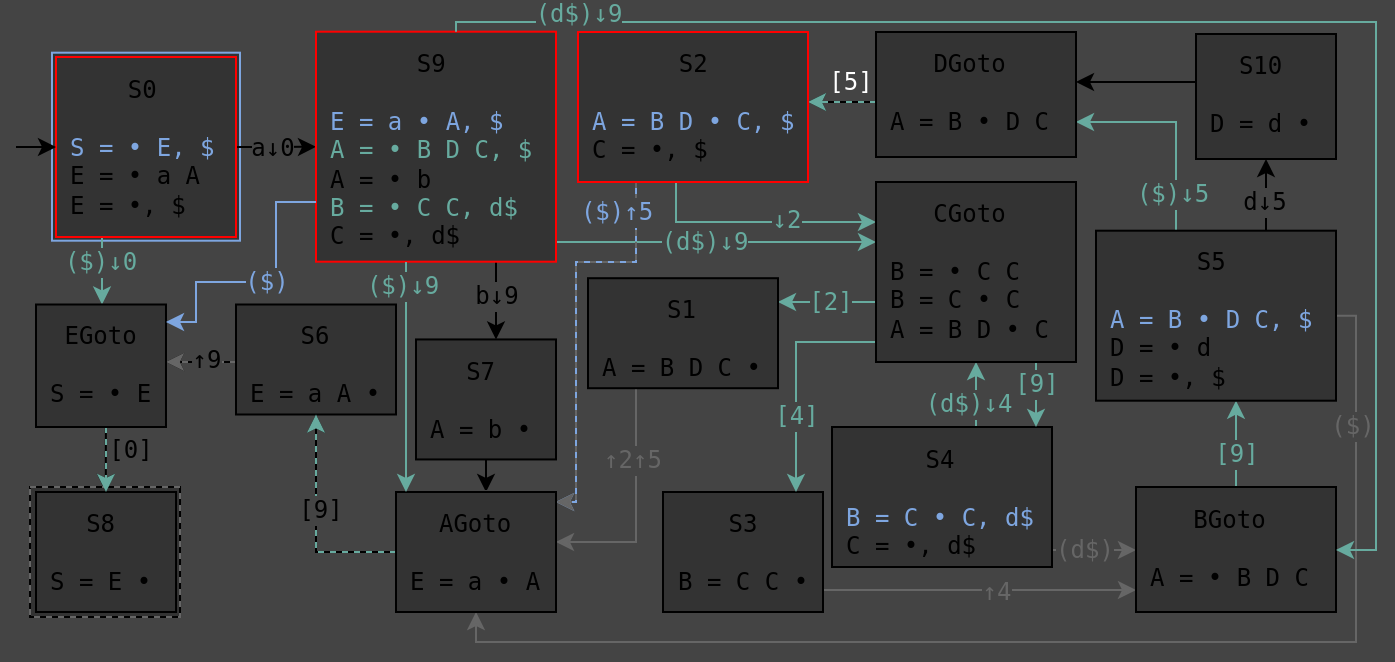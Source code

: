 <mxfile version="25.0.2">
  <diagram name="Page-1" id="PYJ2EbEZMSt3SerLNBYG">
    <mxGraphModel dx="739" dy="750" grid="1" gridSize="10" guides="1" tooltips="1" connect="1" arrows="1" fold="1" page="1" pageScale="1" pageWidth="827" pageHeight="1169" background="#444444" math="0" shadow="0">
      <root>
        <mxCell id="0" />
        <mxCell id="1" parent="0" />
        <mxCell id="XzgXNZ-NgtKDfiyKn-1E-6" style="edgeStyle=orthogonalEdgeStyle;rounded=0;orthogonalLoop=1;jettySize=auto;html=1;fontFamily=monospace;fontSize=12;fontColor=default;labelBackgroundColor=#444444;resizable=0;strokeColor=#666666;" edge="1" parent="1" source="rSdr6fm6Imb2P2yYMMA1-10" target="rSdr6fm6Imb2P2yYMMA1-31">
          <mxGeometry relative="1" as="geometry">
            <Array as="points">
              <mxPoint x="680" y="157" />
              <mxPoint x="680" y="320" />
              <mxPoint x="240" y="320" />
            </Array>
          </mxGeometry>
        </mxCell>
        <mxCell id="XzgXNZ-NgtKDfiyKn-1E-7" value="&lt;span style=&quot;&quot;&gt;($)&lt;/span&gt;" style="edgeLabel;html=1;align=center;verticalAlign=middle;resizable=0;points=[];rounded=0;strokeColor=default;spacing=10;fontFamily=monospace;fontSize=12;fontColor=#666666;labelBackgroundColor=#444444;fillColor=default;gradientColor=none;" vertex="1" connectable="0" parent="XzgXNZ-NgtKDfiyKn-1E-6">
          <mxGeometry x="-0.791" relative="1" as="geometry">
            <mxPoint x="-2" y="-1" as="offset" />
          </mxGeometry>
        </mxCell>
        <mxCell id="rSdr6fm6Imb2P2yYMMA1-11" style="edgeStyle=orthogonalEdgeStyle;rounded=0;orthogonalLoop=1;jettySize=auto;html=1;fontFamily=monospace;fontSize=12;fontColor=default;labelBackgroundColor=#444444;resizable=0;strokeColor=#67AB9F;" parent="1" source="rSdr6fm6Imb2P2yYMMA1-37" target="rSdr6fm6Imb2P2yYMMA1-10" edge="1">
          <mxGeometry relative="1" as="geometry">
            <Array as="points">
              <mxPoint x="620" y="210" />
              <mxPoint x="620" y="210" />
            </Array>
          </mxGeometry>
        </mxCell>
        <mxCell id="rSdr6fm6Imb2P2yYMMA1-61" value="[9]" style="edgeLabel;html=1;align=center;verticalAlign=middle;resizable=0;points=[];rounded=0;strokeColor=default;spacing=10;fontFamily=monospace;fontSize=12;fontColor=#67AB9F;labelBackgroundColor=#444444;fillColor=default;gradientColor=none;" parent="rSdr6fm6Imb2P2yYMMA1-11" vertex="1" connectable="0">
          <mxGeometry x="-0.08" y="-2" relative="1" as="geometry">
            <mxPoint x="-2" y="3" as="offset" />
          </mxGeometry>
        </mxCell>
        <mxCell id="XzgXNZ-NgtKDfiyKn-1E-8" style="edgeStyle=orthogonalEdgeStyle;shape=connector;rounded=0;orthogonalLoop=1;jettySize=auto;html=1;strokeColor=#666666;align=center;verticalAlign=middle;fontFamily=monospace;fontSize=12;fontColor=default;labelBackgroundColor=#444444;resizable=0;endArrow=classic;" edge="1" parent="1" source="rSdr6fm6Imb2P2yYMMA1-7" target="rSdr6fm6Imb2P2yYMMA1-37">
          <mxGeometry relative="1" as="geometry">
            <Array as="points">
              <mxPoint x="540" y="274" />
              <mxPoint x="540" y="274" />
            </Array>
            <mxPoint x="528" y="273.68" as="sourcePoint" />
            <mxPoint x="570" y="273.68" as="targetPoint" />
          </mxGeometry>
        </mxCell>
        <mxCell id="XzgXNZ-NgtKDfiyKn-1E-11" value="(d$)" style="edgeLabel;html=1;align=center;verticalAlign=middle;resizable=0;points=[];rounded=0;strokeColor=default;spacing=10;fontFamily=monospace;fontSize=12;fontColor=#666666;labelBackgroundColor=#444444;fillColor=default;gradientColor=none;" vertex="1" connectable="0" parent="XzgXNZ-NgtKDfiyKn-1E-8">
          <mxGeometry x="-0.155" relative="1" as="geometry">
            <mxPoint x="-2" as="offset" />
          </mxGeometry>
        </mxCell>
        <mxCell id="jXyeNXwZxJG82gdGPfos-1" style="edgeStyle=orthogonalEdgeStyle;shape=connector;rounded=0;orthogonalLoop=1;jettySize=auto;html=1;strokeColor=#7EA6E0;align=center;verticalAlign=middle;fontFamily=monospace;fontSize=12;fontColor=default;labelBackgroundColor=#444444;resizable=0;endArrow=classic;" parent="1" source="rSdr6fm6Imb2P2yYMMA1-22" target="rSdr6fm6Imb2P2yYMMA1-31" edge="1">
          <mxGeometry relative="1" as="geometry">
            <Array as="points">
              <mxPoint x="320" y="130" />
              <mxPoint x="290" y="130" />
              <mxPoint x="290" y="250" />
            </Array>
          </mxGeometry>
        </mxCell>
        <mxCell id="jXyeNXwZxJG82gdGPfos-6" value="" style="edgeLabel;html=1;align=center;verticalAlign=middle;resizable=0;points=[];rounded=0;strokeColor=default;spacing=10;fontFamily=monospace;fontSize=12;fontColor=#7EA6E0;labelBackgroundColor=#444444;fillColor=default;gradientColor=none;" parent="jXyeNXwZxJG82gdGPfos-1" vertex="1" connectable="0">
          <mxGeometry x="-0.823" y="1" relative="1" as="geometry">
            <mxPoint x="-11" y="-6" as="offset" />
          </mxGeometry>
        </mxCell>
        <mxCell id="XzgXNZ-NgtKDfiyKn-1E-3" style="edgeStyle=orthogonalEdgeStyle;rounded=0;orthogonalLoop=1;jettySize=auto;html=1;fontFamily=monospace;fontSize=12;fontColor=default;labelBackgroundColor=#444444;resizable=0;" edge="1" parent="1" source="rSdr6fm6Imb2P2yYMMA1-4" target="rSdr6fm6Imb2P2yYMMA1-28">
          <mxGeometry relative="1" as="geometry">
            <Array as="points">
              <mxPoint x="100" y="180" />
              <mxPoint x="100" y="180" />
            </Array>
            <mxPoint x="130" y="189" as="sourcePoint" />
            <mxPoint x="95" y="189" as="targetPoint" />
          </mxGeometry>
        </mxCell>
        <mxCell id="XzgXNZ-NgtKDfiyKn-1E-1" style="edgeStyle=orthogonalEdgeStyle;rounded=0;orthogonalLoop=1;jettySize=auto;html=1;fontFamily=monospace;fontSize=12;fontColor=default;labelBackgroundColor=#444444;resizable=0;" edge="1" parent="1" source="rSdr6fm6Imb2P2yYMMA1-31" target="rSdr6fm6Imb2P2yYMMA1-4">
          <mxGeometry relative="1" as="geometry">
            <Array as="points">
              <mxPoint x="160" y="275" />
            </Array>
            <mxPoint x="200" y="275.25" as="sourcePoint" />
            <mxPoint x="160" y="206.25" as="targetPoint" />
          </mxGeometry>
        </mxCell>
        <mxCell id="aS39B1eiXfnhEYALUKr1-6" value="&lt;div style=&quot;text-align: center;&quot;&gt;S0&lt;/div&gt;&lt;div&gt;&lt;br&gt;&lt;/div&gt;&lt;font&gt;S = •&amp;nbsp;E&lt;/font&gt;&lt;div&gt;E = • a A&lt;br&gt;&lt;div&gt;E =&amp;nbsp;&lt;span style=&quot;background-color: initial;&quot;&gt;•, $&lt;/span&gt;&lt;/div&gt;&lt;/div&gt;" style="rounded=0;whiteSpace=wrap;html=1;fontFamily=monospace;align=left;spacing=7;verticalAlign=top;spacingTop=-3;fillColor=#333333;fontColor=none;noLabel=1;" parent="1" vertex="1">
          <mxGeometry x="17.01" y="242.5" width="75" height="65" as="geometry" />
        </mxCell>
        <mxCell id="aS39B1eiXfnhEYALUKr1-4" style="edgeStyle=orthogonalEdgeStyle;rounded=0;orthogonalLoop=1;jettySize=auto;html=1;fontFamily=monospace;fontSize=12;fontColor=default;labelBackgroundColor=#444444;resizable=0;" parent="1" edge="1">
          <mxGeometry relative="1" as="geometry">
            <Array as="points">
              <mxPoint x="54.94" y="230" />
              <mxPoint x="54.94" y="230" />
            </Array>
            <mxPoint x="54.94" y="213" as="sourcePoint" />
            <mxPoint x="54.94" y="245" as="targetPoint" />
          </mxGeometry>
        </mxCell>
        <mxCell id="aS39B1eiXfnhEYALUKr1-3" style="edgeStyle=orthogonalEdgeStyle;rounded=0;orthogonalLoop=1;jettySize=auto;html=1;" parent="1" source="rSdr6fm6Imb2P2yYMMA1-66" target="rSdr6fm6Imb2P2yYMMA1-22" edge="1">
          <mxGeometry relative="1" as="geometry">
            <Array as="points">
              <mxPoint x="420" y="50" />
              <mxPoint x="420" y="50" />
            </Array>
          </mxGeometry>
        </mxCell>
        <mxCell id="B8dHSFqu1SuATR3dj_XU-5" value="&lt;div style=&quot;text-align: center;&quot;&gt;S0&lt;/div&gt;&lt;div&gt;&lt;br&gt;&lt;/div&gt;&lt;font&gt;S = •&amp;nbsp;E&lt;/font&gt;&lt;div&gt;E = • a A&lt;br&gt;&lt;div&gt;E =&amp;nbsp;&lt;span style=&quot;background-color: initial;&quot;&gt;•, $&lt;/span&gt;&lt;/div&gt;&lt;/div&gt;" style="rounded=0;whiteSpace=wrap;html=1;fontFamily=monospace;align=left;spacing=7;verticalAlign=top;spacingTop=-3;fillColor=none;fontColor=none;noLabel=1;dashed=1;gradientColor=none;strokeWidth=1;strokeColor=#666666;" parent="1" vertex="1">
          <mxGeometry x="17.01" y="242.5" width="75" height="65" as="geometry" />
        </mxCell>
        <mxCell id="B8dHSFqu1SuATR3dj_XU-4" value="&lt;div style=&quot;text-align: center;&quot;&gt;S0&lt;/div&gt;&lt;div&gt;&lt;br&gt;&lt;/div&gt;&lt;font&gt;S = •&amp;nbsp;E&lt;/font&gt;&lt;div&gt;E = • a A&lt;br&gt;&lt;div&gt;E =&amp;nbsp;&lt;span style=&quot;background-color: initial;&quot;&gt;•, $&lt;/span&gt;&lt;/div&gt;&lt;/div&gt;" style="rounded=0;whiteSpace=wrap;html=1;fontFamily=monospace;align=left;spacing=7;verticalAlign=top;spacingTop=-3;fillColor=#333333;fontColor=none;noLabel=1;strokeColor=#7EA6E0;" parent="1" vertex="1">
          <mxGeometry x="28" y="25.35" width="94" height="94" as="geometry" />
        </mxCell>
        <mxCell id="pAEnlqBqYRoMagqUOsFd-15" style="edgeStyle=orthogonalEdgeStyle;rounded=0;orthogonalLoop=1;jettySize=auto;html=1;fontFamily=monospace;fontSize=12;fontColor=default;labelBackgroundColor=#444444;resizable=0;" parent="1" source="hS7_LjZfpNOxfmpkIFcN-1" target="pAEnlqBqYRoMagqUOsFd-14" edge="1">
          <mxGeometry relative="1" as="geometry" />
        </mxCell>
        <mxCell id="pAEnlqBqYRoMagqUOsFd-16" value="a↓0" style="edgeLabel;html=1;align=center;verticalAlign=middle;resizable=0;points=[];rounded=0;strokeColor=default;spacing=10;fontFamily=monospace;fontSize=12;fontColor=default;labelBackgroundColor=#444444;fillColor=default;gradientColor=none;" parent="pAEnlqBqYRoMagqUOsFd-15" vertex="1" connectable="0">
          <mxGeometry x="0.019" relative="1" as="geometry">
            <mxPoint x="-3" as="offset" />
          </mxGeometry>
        </mxCell>
        <mxCell id="rSdr6fm6Imb2P2yYMMA1-73" style="edgeStyle=orthogonalEdgeStyle;rounded=0;orthogonalLoop=1;jettySize=auto;html=1;fontFamily=monospace;fontSize=12;fontColor=#67AB9F;labelBackgroundColor=#444444;resizable=0;strokeColor=#67AB9F;" parent="1" source="hS7_LjZfpNOxfmpkIFcN-1" target="rSdr6fm6Imb2P2yYMMA1-28" edge="1">
          <mxGeometry relative="1" as="geometry">
            <Array as="points">
              <mxPoint x="53" y="130" />
              <mxPoint x="53" y="130" />
            </Array>
          </mxGeometry>
        </mxCell>
        <mxCell id="rSdr6fm6Imb2P2yYMMA1-74" value="($)↓0" style="edgeLabel;html=1;align=center;verticalAlign=middle;resizable=0;points=[];rounded=0;strokeColor=default;spacing=10;fontFamily=monospace;fontSize=12;fontColor=#67AB9F;labelBackgroundColor=#444444;fillColor=default;gradientColor=none;" parent="rSdr6fm6Imb2P2yYMMA1-73" vertex="1" connectable="0">
          <mxGeometry x="-0.564" y="1" relative="1" as="geometry">
            <mxPoint x="-2" y="5" as="offset" />
          </mxGeometry>
        </mxCell>
        <mxCell id="hS7_LjZfpNOxfmpkIFcN-1" value="&lt;div style=&quot;text-align: center;&quot;&gt;S0&lt;/div&gt;&lt;div&gt;&lt;br&gt;&lt;/div&gt;&lt;font color=&quot;#7ea6e0&quot;&gt;S = •&amp;nbsp;E, $&lt;/font&gt;&lt;div&gt;E = • a A&lt;br&gt;&lt;div&gt;E =&amp;nbsp;&lt;span style=&quot;background-color: initial;&quot;&gt;•, $&lt;/span&gt;&lt;/div&gt;&lt;/div&gt;" style="rounded=0;whiteSpace=wrap;html=1;fontFamily=monospace;align=left;spacing=7;verticalAlign=top;spacingTop=-3;fillColor=#333333;fontColor=default;strokeColor=#FF0000;" parent="1" vertex="1">
          <mxGeometry x="30" y="27.5" width="90" height="90" as="geometry" />
        </mxCell>
        <mxCell id="hS7_LjZfpNOxfmpkIFcN-2" value="&lt;div style=&quot;text-align: center;&quot;&gt;S8&lt;/div&gt;&lt;div&gt;&lt;br&gt;&lt;/div&gt;&lt;div&gt;S = E&amp;nbsp;&lt;span style=&quot;background-color: initial;&quot;&gt;•&lt;/span&gt;&lt;/div&gt;" style="rounded=0;whiteSpace=wrap;html=1;fontFamily=monospace;align=left;spacing=7;verticalAlign=top;spacingTop=-3;fillColor=#333333;" parent="1" vertex="1">
          <mxGeometry x="20.0" y="245" width="70.02" height="60" as="geometry" />
        </mxCell>
        <mxCell id="hS7_LjZfpNOxfmpkIFcN-57" value="" style="endArrow=classic;html=1;rounded=0;fontFamily=monospace;fontSize=12;fontColor=default;" parent="1" target="hS7_LjZfpNOxfmpkIFcN-1" edge="1">
          <mxGeometry width="50" height="50" relative="1" as="geometry">
            <mxPoint x="10" y="72.5" as="sourcePoint" />
            <mxPoint x="-10" y="52.5" as="targetPoint" />
          </mxGeometry>
        </mxCell>
        <mxCell id="rSdr6fm6Imb2P2yYMMA1-2" style="edgeStyle=orthogonalEdgeStyle;rounded=0;orthogonalLoop=1;jettySize=auto;html=1;fontFamily=monospace;fontSize=12;fontColor=default;labelBackgroundColor=#444444;resizable=0;" parent="1" source="pAEnlqBqYRoMagqUOsFd-14" target="rSdr6fm6Imb2P2yYMMA1-1" edge="1">
          <mxGeometry relative="1" as="geometry">
            <Array as="points">
              <mxPoint x="250" y="147.5" />
              <mxPoint x="250" y="147.5" />
            </Array>
          </mxGeometry>
        </mxCell>
        <mxCell id="rSdr6fm6Imb2P2yYMMA1-3" value="b↓9" style="edgeLabel;html=1;align=center;verticalAlign=middle;resizable=0;points=[];rounded=0;strokeColor=default;spacing=10;fontFamily=monospace;fontSize=12;fontColor=default;labelBackgroundColor=#444444;fillColor=default;gradientColor=none;" parent="rSdr6fm6Imb2P2yYMMA1-2" vertex="1" connectable="0">
          <mxGeometry x="0.004" relative="1" as="geometry">
            <mxPoint y="-3" as="offset" />
          </mxGeometry>
        </mxCell>
        <mxCell id="rSdr6fm6Imb2P2yYMMA1-53" style="edgeStyle=orthogonalEdgeStyle;rounded=0;orthogonalLoop=1;jettySize=auto;html=1;fontFamily=monospace;fontSize=12;fontColor=default;labelBackgroundColor=#444444;resizable=0;strokeColor=#67AB9F;" parent="1" source="pAEnlqBqYRoMagqUOsFd-14" target="rSdr6fm6Imb2P2yYMMA1-44" edge="1">
          <mxGeometry relative="1" as="geometry">
            <Array as="points">
              <mxPoint x="360" y="120" />
              <mxPoint x="360" y="120" />
            </Array>
          </mxGeometry>
        </mxCell>
        <mxCell id="rSdr6fm6Imb2P2yYMMA1-54" value="(d$)↓9" style="edgeLabel;html=1;align=center;verticalAlign=middle;resizable=0;points=[];rounded=0;strokeColor=default;spacing=10;fontFamily=monospace;fontSize=12;fontColor=#67AB9F;labelBackgroundColor=#444444;fillColor=default;gradientColor=none;" parent="rSdr6fm6Imb2P2yYMMA1-53" vertex="1" connectable="0">
          <mxGeometry x="-0.082" relative="1" as="geometry">
            <mxPoint as="offset" />
          </mxGeometry>
        </mxCell>
        <mxCell id="pAEnlqBqYRoMagqUOsFd-14" value="&lt;div style=&quot;text-align: center;&quot;&gt;S9&lt;/div&gt;&lt;div&gt;&lt;span style=&quot;background-color: initial;&quot;&gt;&lt;br&gt;&lt;/span&gt;&lt;/div&gt;&lt;div&gt;&lt;font color=&quot;#7ea6e0&quot;&gt;&lt;span style=&quot;background-color: initial;&quot;&gt;E =&lt;/span&gt;&lt;span style=&quot;background-color: initial;&quot;&gt;&amp;nbsp;a&lt;/span&gt;&lt;span style=&quot;background-color: initial;&quot;&gt;&amp;nbsp;&lt;/span&gt;&lt;span style=&quot;background-color: initial;&quot;&gt;•&lt;/span&gt;&lt;span style=&quot;background-color: initial;&quot;&gt;&amp;nbsp;A, $&lt;br&gt;&lt;/span&gt;&lt;/font&gt;&lt;/div&gt;&lt;div&gt;&lt;span style=&quot;background-color: initial;&quot;&gt;&lt;font color=&quot;#67ab9f&quot;&gt;A = • B D C, $&lt;/font&gt;&lt;/span&gt;&lt;/div&gt;&lt;div&gt;&lt;span style=&quot;background-color: initial;&quot;&gt;A = • b&lt;/span&gt;&lt;/div&gt;&lt;div&gt;&lt;font color=&quot;#67ab9f&quot;&gt;&lt;span style=&quot;background-color: initial;&quot;&gt;B =&amp;nbsp;&lt;/span&gt;&lt;span style=&quot;background-color: initial;&quot;&gt;• C C, d$&lt;/span&gt;&lt;/font&gt;&lt;/div&gt;&lt;div&gt;&lt;span style=&quot;background-color: initial;&quot;&gt;C =&amp;nbsp;&lt;/span&gt;&lt;span style=&quot;background-color: initial;&quot;&gt;•, d$&lt;/span&gt;&lt;/div&gt;" style="rounded=0;whiteSpace=wrap;html=1;fontFamily=monospace;align=left;spacing=7;verticalAlign=top;spacingTop=-3;fillColor=#333333;fontColor=default;strokeColor=#FF0000;" parent="1" vertex="1">
          <mxGeometry x="160" y="14.85" width="120" height="115" as="geometry" />
        </mxCell>
        <mxCell id="rSdr6fm6Imb2P2yYMMA1-34" style="edgeStyle=orthogonalEdgeStyle;rounded=0;orthogonalLoop=1;jettySize=auto;html=1;fontFamily=monospace;fontSize=12;fontColor=default;labelBackgroundColor=#444444;resizable=0;" parent="1" source="rSdr6fm6Imb2P2yYMMA1-1" target="rSdr6fm6Imb2P2yYMMA1-31" edge="1">
          <mxGeometry relative="1" as="geometry">
            <Array as="points">
              <mxPoint x="255" y="217.5" />
              <mxPoint x="250" y="217.5" />
            </Array>
          </mxGeometry>
        </mxCell>
        <mxCell id="rSdr6fm6Imb2P2yYMMA1-1" value="&lt;div style=&quot;text-align: center;&quot;&gt;S7&lt;/div&gt;&lt;div&gt;&lt;br&gt;&lt;/div&gt;&lt;div&gt;&lt;span style=&quot;background-color: initial;&quot;&gt;A = b&lt;/span&gt;&lt;span style=&quot;background-color: initial;&quot;&gt;&amp;nbsp;&lt;/span&gt;&lt;span style=&quot;background-color: initial;&quot;&gt;•&lt;/span&gt;&lt;/div&gt;" style="rounded=0;whiteSpace=wrap;html=1;fontFamily=monospace;align=left;spacing=7;verticalAlign=top;spacingTop=-3;fillColor=#333333;fontColor=default;" parent="1" vertex="1">
          <mxGeometry x="210" y="168.72" width="70" height="60" as="geometry" />
        </mxCell>
        <mxCell id="rSdr6fm6Imb2P2yYMMA1-29" style="edgeStyle=orthogonalEdgeStyle;rounded=0;orthogonalLoop=1;jettySize=auto;html=1;fontFamily=monospace;fontSize=12;fontColor=default;labelBackgroundColor=#444444;resizable=0;dashed=1;strokeColor=#666666;" parent="1" source="rSdr6fm6Imb2P2yYMMA1-4" target="rSdr6fm6Imb2P2yYMMA1-28" edge="1">
          <mxGeometry relative="1" as="geometry">
            <Array as="points">
              <mxPoint x="100" y="180" />
              <mxPoint x="100" y="180" />
            </Array>
          </mxGeometry>
        </mxCell>
        <mxCell id="rSdr6fm6Imb2P2yYMMA1-64" value="↑9" style="edgeLabel;html=1;align=center;verticalAlign=middle;resizable=0;points=[];rounded=0;strokeColor=default;spacing=10;fontFamily=monospace;fontSize=12;fontColor=default;labelBackgroundColor=#444444;fillColor=default;gradientColor=none;" parent="rSdr6fm6Imb2P2yYMMA1-29" vertex="1" connectable="0">
          <mxGeometry x="-0.191" y="1" relative="1" as="geometry">
            <mxPoint x="-1" y="-2" as="offset" />
          </mxGeometry>
        </mxCell>
        <mxCell id="rSdr6fm6Imb2P2yYMMA1-4" value="&lt;div style=&quot;text-align: center;&quot;&gt;S6&lt;/div&gt;&lt;div&gt;&lt;span style=&quot;background-color: initial;&quot;&gt;&lt;br&gt;&lt;/span&gt;&lt;/div&gt;&lt;div&gt;&lt;span style=&quot;background-color: initial;&quot;&gt;E =&lt;/span&gt;&lt;span style=&quot;background-color: initial;&quot;&gt;&amp;nbsp;a&lt;/span&gt;&lt;span style=&quot;background-color: initial;&quot;&gt;&amp;nbsp;A&lt;/span&gt;&lt;span style=&quot;background-color: initial;&quot;&gt;&amp;nbsp;&lt;/span&gt;&lt;span style=&quot;background-color: initial;&quot;&gt;•&lt;/span&gt;&lt;/div&gt;" style="rounded=0;whiteSpace=wrap;html=1;fontFamily=monospace;align=left;spacing=7;verticalAlign=top;spacingTop=-3;fillColor=#333333;fontColor=default;" parent="1" vertex="1">
          <mxGeometry x="120" y="151.25" width="80" height="55" as="geometry" />
        </mxCell>
        <mxCell id="rSdr6fm6Imb2P2yYMMA1-48" style="edgeStyle=orthogonalEdgeStyle;rounded=0;orthogonalLoop=1;jettySize=auto;html=1;fontFamily=monospace;fontSize=12;fontColor=default;labelBackgroundColor=#444444;resizable=0;strokeColor=#67AB9F;" parent="1" source="rSdr6fm6Imb2P2yYMMA1-7" target="rSdr6fm6Imb2P2yYMMA1-44" edge="1">
          <mxGeometry relative="1" as="geometry">
            <mxPoint x="500" y="243.72" as="sourcePoint" />
            <Array as="points">
              <mxPoint x="490" y="193.72" />
              <mxPoint x="490" y="193.72" />
            </Array>
          </mxGeometry>
        </mxCell>
        <mxCell id="rSdr6fm6Imb2P2yYMMA1-56" value="(d$)↓4" style="edgeLabel;html=1;align=center;verticalAlign=middle;resizable=0;points=[];rounded=0;strokeColor=default;spacing=10;fontFamily=monospace;fontSize=12;fontColor=#67AB9F;labelBackgroundColor=#444444;fillColor=default;gradientColor=none;" parent="rSdr6fm6Imb2P2yYMMA1-48" vertex="1" connectable="0">
          <mxGeometry x="-0.268" y="2" relative="1" as="geometry">
            <mxPoint x="-2" as="offset" />
          </mxGeometry>
        </mxCell>
        <mxCell id="rSdr6fm6Imb2P2yYMMA1-7" value="&lt;div style=&quot;text-align: center;&quot;&gt;S4&lt;/div&gt;&lt;div&gt;&lt;br&gt;&lt;/div&gt;&lt;div&gt;&lt;font color=&quot;#7ea6e0&quot;&gt;&lt;span style=&quot;background-color: initial;&quot;&gt;B =&lt;/span&gt;&lt;span style=&quot;background-color: initial;&quot;&gt;&amp;nbsp;C&lt;/span&gt;&lt;span style=&quot;background-color: initial;&quot;&gt;&amp;nbsp;&lt;/span&gt;&lt;span style=&quot;background-color: initial;&quot;&gt;•&lt;/span&gt;&lt;span style=&quot;background-color: initial;&quot;&gt;&amp;nbsp;C, d$&lt;/span&gt;&lt;/font&gt;&lt;/div&gt;&lt;div&gt;&lt;span style=&quot;background-color: initial;&quot;&gt;C =&amp;nbsp;&lt;/span&gt;&lt;span style=&quot;background-color: initial;&quot;&gt;•, d$&lt;/span&gt;&lt;/div&gt;" style="rounded=0;whiteSpace=wrap;html=1;fontFamily=monospace;align=left;spacing=7;verticalAlign=top;spacingTop=-3;fillColor=#333333;fontColor=default;strokeColor=default;" parent="1" vertex="1">
          <mxGeometry x="418" y="212.5" width="110" height="70" as="geometry" />
        </mxCell>
        <mxCell id="rSdr6fm6Imb2P2yYMMA1-19" style="edgeStyle=orthogonalEdgeStyle;rounded=0;orthogonalLoop=1;jettySize=auto;html=1;fontFamily=monospace;fontSize=12;fontColor=default;labelBackgroundColor=#444444;resizable=0;" parent="1" source="rSdr6fm6Imb2P2yYMMA1-10" target="rSdr6fm6Imb2P2yYMMA1-18" edge="1">
          <mxGeometry relative="1" as="geometry">
            <Array as="points">
              <mxPoint x="635" y="100" />
              <mxPoint x="635" y="100" />
            </Array>
          </mxGeometry>
        </mxCell>
        <mxCell id="rSdr6fm6Imb2P2yYMMA1-20" value="d↓5" style="edgeLabel;html=1;align=center;verticalAlign=middle;resizable=0;points=[];rounded=0;strokeColor=default;spacing=10;fontFamily=monospace;fontSize=12;fontColor=default;labelBackgroundColor=#444444;fillColor=default;gradientColor=none;" parent="rSdr6fm6Imb2P2yYMMA1-19" vertex="1" connectable="0">
          <mxGeometry x="-0.092" y="-1" relative="1" as="geometry">
            <mxPoint x="-2" y="2" as="offset" />
          </mxGeometry>
        </mxCell>
        <mxCell id="rSdr6fm6Imb2P2yYMMA1-68" style="edgeStyle=orthogonalEdgeStyle;rounded=0;orthogonalLoop=1;jettySize=auto;html=1;fontFamily=monospace;fontSize=12;fontColor=default;labelBackgroundColor=#444444;resizable=0;strokeColor=#67AB9F;" parent="1" source="rSdr6fm6Imb2P2yYMMA1-10" target="rSdr6fm6Imb2P2yYMMA1-66" edge="1">
          <mxGeometry relative="1" as="geometry">
            <Array as="points">
              <mxPoint x="590" y="60" />
            </Array>
          </mxGeometry>
        </mxCell>
        <mxCell id="rSdr6fm6Imb2P2yYMMA1-69" value="($)↓5" style="edgeLabel;html=1;align=center;verticalAlign=middle;resizable=0;points=[];rounded=0;strokeColor=default;spacing=10;fontFamily=monospace;fontSize=12;fontColor=#67AB9F;labelBackgroundColor=#444444;fillColor=default;gradientColor=none;" parent="rSdr6fm6Imb2P2yYMMA1-68" vertex="1" connectable="0">
          <mxGeometry x="-0.648" relative="1" as="geometry">
            <mxPoint x="-2" as="offset" />
          </mxGeometry>
        </mxCell>
        <mxCell id="rSdr6fm6Imb2P2yYMMA1-10" value="&lt;div style=&quot;text-align: center;&quot;&gt;S5&lt;/div&gt;&lt;div style=&quot;text-align: center;&quot;&gt;&lt;br&gt;&lt;/div&gt;&lt;div&gt;&lt;font color=&quot;#7ea6e0&quot;&gt;&lt;span style=&quot;background-color: initial;&quot;&gt;A = B&lt;/span&gt;&lt;span style=&quot;background-color: initial;&quot;&gt;&amp;nbsp;&lt;/span&gt;&lt;span style=&quot;background-color: initial;&quot;&gt;•&lt;/span&gt;&lt;span style=&quot;background-color: initial;&quot;&gt;&amp;nbsp;D C, $&lt;/span&gt;&lt;/font&gt;&lt;/div&gt;&lt;div&gt;&lt;span style=&quot;background-color: initial;&quot;&gt;D = • d&lt;/span&gt;&lt;/div&gt;&lt;div&gt;&lt;span style=&quot;background-color: initial;&quot;&gt;D =&amp;nbsp;&lt;/span&gt;&lt;span style=&quot;background-color: initial;&quot;&gt;•, $&lt;/span&gt;&lt;/div&gt;" style="rounded=0;whiteSpace=wrap;html=1;fontFamily=monospace;align=left;spacing=7;verticalAlign=top;spacingTop=-3;fillColor=#333333;fontColor=default;strokeColor=default;" parent="1" vertex="1">
          <mxGeometry x="550" y="114.35" width="120" height="85" as="geometry" />
        </mxCell>
        <mxCell id="rSdr6fm6Imb2P2yYMMA1-45" style="edgeStyle=orthogonalEdgeStyle;rounded=0;orthogonalLoop=1;jettySize=auto;html=1;fontFamily=monospace;fontSize=12;fontColor=default;labelBackgroundColor=#444444;resizable=0;strokeColor=#666666;" parent="1" edge="1">
          <mxGeometry relative="1" as="geometry">
            <mxPoint x="413.5" y="294.034" as="sourcePoint" />
            <mxPoint x="570" y="294.034" as="targetPoint" />
            <Array as="points">
              <mxPoint x="500" y="294" />
              <mxPoint x="500" y="294" />
            </Array>
          </mxGeometry>
        </mxCell>
        <mxCell id="rSdr6fm6Imb2P2yYMMA1-60" value="↑4" style="edgeLabel;html=1;align=center;verticalAlign=middle;resizable=0;points=[];rounded=0;strokeColor=default;spacing=10;fontFamily=monospace;fontSize=12;fontColor=#666666;labelBackgroundColor=#444444;fillColor=default;gradientColor=none;" parent="rSdr6fm6Imb2P2yYMMA1-45" vertex="1" connectable="0">
          <mxGeometry x="-0.306" y="-1" relative="1" as="geometry">
            <mxPoint x="32" as="offset" />
          </mxGeometry>
        </mxCell>
        <mxCell id="rSdr6fm6Imb2P2yYMMA1-13" value="&lt;div style=&quot;text-align: center;&quot;&gt;S3&lt;/div&gt;&lt;div&gt;&lt;br&gt;&lt;/div&gt;&lt;div&gt;&lt;span style=&quot;background-color: initial;&quot;&gt;B =&lt;/span&gt;&lt;span style=&quot;background-color: initial;&quot;&gt;&amp;nbsp;C&lt;/span&gt;&lt;span style=&quot;background-color: initial;&quot;&gt;&amp;nbsp;C&lt;/span&gt;&lt;span style=&quot;background-color: initial;&quot;&gt;&amp;nbsp;&lt;/span&gt;&lt;span style=&quot;background-color: initial;&quot;&gt;•&lt;/span&gt;&lt;/div&gt;" style="rounded=0;whiteSpace=wrap;html=1;fontFamily=monospace;align=left;spacing=7;verticalAlign=top;spacingTop=-3;fillColor=#333333;fontColor=default;" parent="1" vertex="1">
          <mxGeometry x="333.5" y="245" width="80" height="60" as="geometry" />
        </mxCell>
        <mxCell id="rSdr6fm6Imb2P2yYMMA1-23" style="edgeStyle=orthogonalEdgeStyle;rounded=0;orthogonalLoop=1;jettySize=auto;html=1;fontFamily=monospace;fontSize=12;fontColor=default;labelBackgroundColor=#444444;resizable=0;strokeColor=#67AB9F;dashed=1;" parent="1" source="rSdr6fm6Imb2P2yYMMA1-66" target="rSdr6fm6Imb2P2yYMMA1-22" edge="1">
          <mxGeometry relative="1" as="geometry">
            <Array as="points">
              <mxPoint x="420" y="50" />
              <mxPoint x="420" y="50" />
            </Array>
          </mxGeometry>
        </mxCell>
        <mxCell id="rSdr6fm6Imb2P2yYMMA1-70" value="" style="edgeLabel;html=1;align=center;verticalAlign=middle;resizable=0;points=[];rounded=0;strokeColor=default;spacing=10;fontFamily=monospace;fontSize=12;fontColor=default;labelBackgroundColor=#444444;fillColor=default;gradientColor=none;" parent="rSdr6fm6Imb2P2yYMMA1-23" vertex="1" connectable="0">
          <mxGeometry x="-0.58" y="1" relative="1" as="geometry">
            <mxPoint as="offset" />
          </mxGeometry>
        </mxCell>
        <mxCell id="rSdr6fm6Imb2P2yYMMA1-71" value="[5]" style="edgeLabel;html=1;align=center;verticalAlign=middle;resizable=0;points=[];rounded=0;strokeColor=default;spacing=10;fontFamily=monospace;fontSize=12;fontColor=#FFFFFF;labelBackgroundColor=#444444;fillColor=default;gradientColor=none;" parent="rSdr6fm6Imb2P2yYMMA1-23" vertex="1" connectable="0">
          <mxGeometry x="-0.733" relative="1" as="geometry">
            <mxPoint x="-9" y="-10" as="offset" />
          </mxGeometry>
        </mxCell>
        <mxCell id="rSdr6fm6Imb2P2yYMMA1-67" style="edgeStyle=orthogonalEdgeStyle;rounded=0;orthogonalLoop=1;jettySize=auto;html=1;fontFamily=monospace;fontSize=12;fontColor=default;labelBackgroundColor=#444444;resizable=0;" parent="1" source="rSdr6fm6Imb2P2yYMMA1-18" target="rSdr6fm6Imb2P2yYMMA1-66" edge="1">
          <mxGeometry relative="1" as="geometry">
            <Array as="points">
              <mxPoint x="570" y="40" />
              <mxPoint x="570" y="40" />
            </Array>
          </mxGeometry>
        </mxCell>
        <mxCell id="rSdr6fm6Imb2P2yYMMA1-18" value="&lt;div style=&quot;text-align: center;&quot;&gt;S10&lt;/div&gt;&lt;div style=&quot;text-align: center;&quot;&gt;&lt;br&gt;&lt;/div&gt;&lt;div&gt;&lt;span style=&quot;background-color: initial;&quot;&gt;D = d&lt;/span&gt;&lt;span style=&quot;background-color: initial;&quot;&gt;&amp;nbsp;&lt;/span&gt;&lt;span style=&quot;background-color: initial;&quot;&gt;•&lt;br&gt;&lt;/span&gt;&lt;/div&gt;" style="rounded=0;whiteSpace=wrap;html=1;fontFamily=monospace;align=left;spacing=7;verticalAlign=top;spacingTop=-3;fillColor=#333333;fontColor=default;" parent="1" vertex="1">
          <mxGeometry x="600" y="16.0" width="70" height="62.5" as="geometry" />
        </mxCell>
        <mxCell id="rSdr6fm6Imb2P2yYMMA1-52" style="edgeStyle=orthogonalEdgeStyle;rounded=0;orthogonalLoop=1;jettySize=auto;html=1;fontFamily=monospace;fontSize=12;fontColor=#67AB9F;labelBackgroundColor=#444444;resizable=0;strokeColor=#67AB9F;" parent="1" source="rSdr6fm6Imb2P2yYMMA1-22" target="rSdr6fm6Imb2P2yYMMA1-44" edge="1">
          <mxGeometry relative="1" as="geometry">
            <Array as="points">
              <mxPoint x="340" y="110" />
            </Array>
          </mxGeometry>
        </mxCell>
        <mxCell id="rSdr6fm6Imb2P2yYMMA1-58" value="" style="edgeLabel;html=1;align=center;verticalAlign=middle;resizable=0;points=[];rounded=0;strokeColor=default;spacing=10;fontFamily=monospace;fontSize=12;fontColor=default;labelBackgroundColor=#444444;fillColor=default;gradientColor=none;" parent="rSdr6fm6Imb2P2yYMMA1-52" vertex="1" connectable="0">
          <mxGeometry x="-0.114" y="1" relative="1" as="geometry">
            <mxPoint x="25" y="1" as="offset" />
          </mxGeometry>
        </mxCell>
        <mxCell id="XzgXNZ-NgtKDfiyKn-1E-12" value="↓2" style="edgeLabel;html=1;align=center;verticalAlign=middle;resizable=0;points=[];rounded=0;strokeColor=default;spacing=10;fontFamily=monospace;fontSize=12;fontColor=#67AB9F;labelBackgroundColor=#444444;fillColor=default;gradientColor=none;" vertex="1" connectable="0" parent="rSdr6fm6Imb2P2yYMMA1-52">
          <mxGeometry x="0.242" y="-1" relative="1" as="geometry">
            <mxPoint y="-2" as="offset" />
          </mxGeometry>
        </mxCell>
        <mxCell id="aS39B1eiXfnhEYALUKr1-1" style="edgeStyle=orthogonalEdgeStyle;rounded=0;orthogonalLoop=1;jettySize=auto;html=1;dashed=1;strokeColor=#666666;" parent="1" source="rSdr6fm6Imb2P2yYMMA1-22" target="rSdr6fm6Imb2P2yYMMA1-31" edge="1">
          <mxGeometry relative="1" as="geometry">
            <Array as="points">
              <mxPoint x="320" y="130" />
              <mxPoint x="290" y="130" />
              <mxPoint x="290" y="250" />
            </Array>
          </mxGeometry>
        </mxCell>
        <mxCell id="aS39B1eiXfnhEYALUKr1-2" value="&lt;span style=&quot;font-family: &amp;quot;monospace&amp;quot;; font-size: 12px;&quot;&gt;($)↓2&lt;/span&gt;" style="edgeLabel;html=1;align=center;verticalAlign=middle;resizable=0;points=[];labelBackgroundColor=#444444;" parent="aS39B1eiXfnhEYALUKr1-1" vertex="1" connectable="0">
          <mxGeometry x="0.916" y="1" relative="1" as="geometry">
            <mxPoint x="-40" as="offset" />
          </mxGeometry>
        </mxCell>
        <mxCell id="XzgXNZ-NgtKDfiyKn-1E-10" value="&lt;span style=&quot;color: rgb(126, 166, 224);&quot;&gt;($)↑5&lt;/span&gt;" style="edgeLabel;html=1;align=center;verticalAlign=middle;resizable=0;points=[];rounded=0;strokeColor=default;spacing=10;fontFamily=monospace;fontSize=12;fontColor=default;labelBackgroundColor=#444444;fillColor=default;gradientColor=none;" vertex="1" connectable="0" parent="aS39B1eiXfnhEYALUKr1-1">
          <mxGeometry x="-0.854" relative="1" as="geometry">
            <mxPoint x="-10" as="offset" />
          </mxGeometry>
        </mxCell>
        <mxCell id="rSdr6fm6Imb2P2yYMMA1-22" value="&lt;div style=&quot;text-align: center;&quot;&gt;S2&lt;/div&gt;&lt;div style=&quot;text-align: center;&quot;&gt;&lt;br&gt;&lt;/div&gt;&lt;div&gt;&lt;font color=&quot;#7ea6e0&quot;&gt;&lt;span style=&quot;background-color: initial;&quot;&gt;A = B&lt;/span&gt;&lt;span style=&quot;background-color: initial;&quot;&gt;&amp;nbsp;D&lt;/span&gt;&lt;span style=&quot;background-color: initial;&quot;&gt;&amp;nbsp;&lt;/span&gt;&lt;span style=&quot;background-color: initial;&quot;&gt;•&lt;/span&gt;&lt;span style=&quot;background-color: initial;&quot;&gt;&amp;nbsp;C, $&lt;/span&gt;&lt;/font&gt;&lt;/div&gt;&lt;div&gt;&lt;span style=&quot;background-color: initial;&quot;&gt;C =&amp;nbsp;&lt;/span&gt;&lt;span style=&quot;background-color: initial;&quot;&gt;•, $&lt;/span&gt;&lt;/div&gt;" style="rounded=0;whiteSpace=wrap;html=1;fontFamily=monospace;align=left;spacing=7;verticalAlign=top;spacingTop=-3;fillColor=#333333;fontColor=default;strokeColor=#FF0000;" parent="1" vertex="1">
          <mxGeometry x="291" y="15" width="115" height="75" as="geometry" />
        </mxCell>
        <mxCell id="rSdr6fm6Imb2P2yYMMA1-33" style="edgeStyle=orthogonalEdgeStyle;rounded=0;orthogonalLoop=1;jettySize=auto;html=1;fontFamily=monospace;fontSize=12;fontColor=default;labelBackgroundColor=#444444;resizable=0;strokeColor=#666666;" parent="1" source="rSdr6fm6Imb2P2yYMMA1-25" target="rSdr6fm6Imb2P2yYMMA1-31" edge="1">
          <mxGeometry relative="1" as="geometry">
            <Array as="points">
              <mxPoint x="320" y="270" />
            </Array>
          </mxGeometry>
        </mxCell>
        <mxCell id="rSdr6fm6Imb2P2yYMMA1-62" value="↑2↑5" style="edgeLabel;html=1;align=center;verticalAlign=middle;resizable=0;points=[];rounded=0;strokeColor=default;spacing=10;fontFamily=monospace;fontSize=12;fontColor=#666666;labelBackgroundColor=#444444;fillColor=default;gradientColor=none;" parent="rSdr6fm6Imb2P2yYMMA1-33" vertex="1" connectable="0">
          <mxGeometry x="-0.348" y="-1" relative="1" as="geometry">
            <mxPoint x="-1" y="-2" as="offset" />
          </mxGeometry>
        </mxCell>
        <mxCell id="rSdr6fm6Imb2P2yYMMA1-30" style="edgeStyle=orthogonalEdgeStyle;rounded=0;orthogonalLoop=1;jettySize=auto;html=1;fontFamily=monospace;fontSize=12;fontColor=default;labelBackgroundColor=#444444;resizable=0;strokeColor=#67AB9F;dashed=1;" parent="1" source="rSdr6fm6Imb2P2yYMMA1-28" target="hS7_LjZfpNOxfmpkIFcN-2" edge="1">
          <mxGeometry relative="1" as="geometry">
            <Array as="points">
              <mxPoint x="55" y="230" />
              <mxPoint x="55" y="230" />
            </Array>
          </mxGeometry>
        </mxCell>
        <mxCell id="rSdr6fm6Imb2P2yYMMA1-65" value="[0]" style="edgeLabel;html=1;align=center;verticalAlign=middle;resizable=0;points=[];rounded=0;strokeColor=default;spacing=10;fontFamily=monospace;fontSize=12;fontColor=default;labelBackgroundColor=#444444;fillColor=default;gradientColor=none;" parent="rSdr6fm6Imb2P2yYMMA1-30" vertex="1" connectable="0">
          <mxGeometry x="-0.066" y="-1" relative="1" as="geometry">
            <mxPoint x="13" y="-4" as="offset" />
          </mxGeometry>
        </mxCell>
        <mxCell id="rSdr6fm6Imb2P2yYMMA1-28" value="&lt;div style=&quot;text-align: center;&quot;&gt;EGoto&lt;/div&gt;&lt;div&gt;&lt;br&gt;&lt;/div&gt;&lt;font&gt;S = •&amp;nbsp;E&lt;/font&gt;" style="rounded=0;whiteSpace=wrap;html=1;fontFamily=monospace;align=left;spacing=7;verticalAlign=top;spacingTop=-3;fillColor=#333333;fontColor=default;" parent="1" vertex="1">
          <mxGeometry x="20" y="151.25" width="64.99" height="61.25" as="geometry" />
        </mxCell>
        <mxCell id="rSdr6fm6Imb2P2yYMMA1-32" style="edgeStyle=orthogonalEdgeStyle;rounded=0;orthogonalLoop=1;jettySize=auto;html=1;fontFamily=monospace;fontSize=12;fontColor=default;labelBackgroundColor=#444444;resizable=0;dashed=1;strokeColor=#67AB9F;" parent="1" source="rSdr6fm6Imb2P2yYMMA1-31" target="rSdr6fm6Imb2P2yYMMA1-4" edge="1">
          <mxGeometry relative="1" as="geometry">
            <Array as="points">
              <mxPoint x="160" y="275" />
            </Array>
          </mxGeometry>
        </mxCell>
        <mxCell id="rSdr6fm6Imb2P2yYMMA1-63" value="[9]" style="edgeLabel;html=1;align=center;verticalAlign=middle;resizable=0;points=[];rounded=0;strokeColor=default;spacing=10;fontFamily=monospace;fontSize=12;fontColor=default;labelBackgroundColor=#444444;fillColor=default;gradientColor=none;" parent="rSdr6fm6Imb2P2yYMMA1-32" vertex="1" connectable="0">
          <mxGeometry x="0.134" y="-2" relative="1" as="geometry">
            <mxPoint as="offset" />
          </mxGeometry>
        </mxCell>
        <mxCell id="rSdr6fm6Imb2P2yYMMA1-31" value="&lt;div style=&quot;text-align: center;&quot;&gt;AGoto&lt;/div&gt;&lt;div&gt;&lt;span style=&quot;background-color: initial;&quot;&gt;&lt;br&gt;&lt;/span&gt;&lt;/div&gt;&lt;div&gt;&lt;span style=&quot;background-color: initial;&quot;&gt;E =&lt;/span&gt;&lt;span style=&quot;background-color: initial;&quot;&gt;&amp;nbsp;a&lt;/span&gt;&lt;span style=&quot;background-color: initial;&quot;&gt;&amp;nbsp;&lt;/span&gt;&lt;span style=&quot;background-color: initial;&quot;&gt;•&lt;/span&gt;&lt;span style=&quot;background-color: initial;&quot;&gt;&amp;nbsp;A&lt;/span&gt;&lt;/div&gt;" style="rounded=0;whiteSpace=wrap;html=1;fontFamily=monospace;align=left;spacing=7;verticalAlign=top;spacingTop=-3;fillColor=#333333;fontColor=default;" parent="1" vertex="1">
          <mxGeometry x="200" y="245" width="80" height="60" as="geometry" />
        </mxCell>
        <mxCell id="rSdr6fm6Imb2P2yYMMA1-37" value="&lt;div style=&quot;text-align: center;&quot;&gt;BGoto&lt;/div&gt;&lt;div&gt;&lt;span style=&quot;background-color: initial;&quot;&gt;&lt;br&gt;&lt;/span&gt;&lt;/div&gt;&lt;div&gt;&lt;span style=&quot;background-color: initial;&quot;&gt;A = • B D C&lt;/span&gt;&lt;/div&gt;" style="rounded=0;whiteSpace=wrap;html=1;fontFamily=monospace;align=left;spacing=7;verticalAlign=top;spacingTop=-3;fillColor=#333333;fontColor=default;" parent="1" vertex="1">
          <mxGeometry x="570" y="242.5" width="100" height="62.5" as="geometry" />
        </mxCell>
        <mxCell id="rSdr6fm6Imb2P2yYMMA1-46" style="edgeStyle=orthogonalEdgeStyle;rounded=0;orthogonalLoop=1;jettySize=auto;html=1;fontFamily=monospace;fontSize=12;fontColor=default;labelBackgroundColor=#444444;resizable=0;strokeColor=#67AB9F;" parent="1" source="rSdr6fm6Imb2P2yYMMA1-44" target="rSdr6fm6Imb2P2yYMMA1-25" edge="1">
          <mxGeometry relative="1" as="geometry">
            <Array as="points">
              <mxPoint x="430" y="150" />
              <mxPoint x="430" y="150" />
            </Array>
          </mxGeometry>
        </mxCell>
        <mxCell id="rSdr6fm6Imb2P2yYMMA1-59" value="[2]" style="edgeLabel;html=1;align=center;verticalAlign=middle;resizable=0;points=[];rounded=0;strokeColor=default;spacing=10;fontFamily=monospace;fontSize=12;fontColor=#67AB9F;labelBackgroundColor=#444444;fillColor=default;gradientColor=none;" parent="rSdr6fm6Imb2P2yYMMA1-46" vertex="1" connectable="0">
          <mxGeometry x="-0.065" relative="1" as="geometry">
            <mxPoint as="offset" />
          </mxGeometry>
        </mxCell>
        <mxCell id="rSdr6fm6Imb2P2yYMMA1-47" style="edgeStyle=orthogonalEdgeStyle;rounded=0;orthogonalLoop=1;jettySize=auto;html=1;fontFamily=monospace;fontSize=12;fontColor=default;labelBackgroundColor=#444444;resizable=0;strokeColor=#67AB9F;" parent="1" source="rSdr6fm6Imb2P2yYMMA1-44" target="rSdr6fm6Imb2P2yYMMA1-7" edge="1">
          <mxGeometry relative="1" as="geometry">
            <Array as="points">
              <mxPoint x="520" y="200" />
              <mxPoint x="520" y="200" />
            </Array>
          </mxGeometry>
        </mxCell>
        <mxCell id="rSdr6fm6Imb2P2yYMMA1-55" value="[9]" style="edgeLabel;html=1;align=center;verticalAlign=middle;resizable=0;points=[];rounded=0;strokeColor=default;spacing=10;fontFamily=monospace;fontSize=12;fontColor=#67AB9F;labelBackgroundColor=#444444;fillColor=default;gradientColor=none;" parent="rSdr6fm6Imb2P2yYMMA1-47" vertex="1" connectable="0">
          <mxGeometry x="-0.217" relative="1" as="geometry">
            <mxPoint y="-2" as="offset" />
          </mxGeometry>
        </mxCell>
        <mxCell id="rSdr6fm6Imb2P2yYMMA1-50" style="edgeStyle=orthogonalEdgeStyle;rounded=0;orthogonalLoop=1;jettySize=auto;html=1;fontFamily=monospace;fontSize=12;fontColor=default;labelBackgroundColor=#444444;resizable=0;strokeColor=#67AB9F;" parent="1" source="rSdr6fm6Imb2P2yYMMA1-44" target="rSdr6fm6Imb2P2yYMMA1-13" edge="1">
          <mxGeometry relative="1" as="geometry">
            <Array as="points">
              <mxPoint x="400" y="170" />
            </Array>
          </mxGeometry>
        </mxCell>
        <mxCell id="rSdr6fm6Imb2P2yYMMA1-57" value="[4]" style="edgeLabel;html=1;align=center;verticalAlign=middle;resizable=0;points=[];rounded=0;strokeColor=default;spacing=10;fontFamily=monospace;fontSize=12;fontColor=#67AB9F;labelBackgroundColor=#444444;fillColor=default;gradientColor=none;" parent="rSdr6fm6Imb2P2yYMMA1-50" vertex="1" connectable="0">
          <mxGeometry x="0.334" relative="1" as="geometry">
            <mxPoint as="offset" />
          </mxGeometry>
        </mxCell>
        <mxCell id="rSdr6fm6Imb2P2yYMMA1-44" value="&lt;div style=&quot;text-align: center;&quot;&gt;CGoto&lt;/div&gt;&lt;div&gt;&lt;span style=&quot;background-color: initial;&quot;&gt;&lt;br&gt;&lt;/span&gt;&lt;/div&gt;&lt;div&gt;&lt;span style=&quot;background-color: initial;&quot;&gt;B =&amp;nbsp;&lt;/span&gt;&lt;span style=&quot;background-color: initial;&quot;&gt;• C C&lt;/span&gt;&lt;br&gt;&lt;/div&gt;&lt;div&gt;&lt;span style=&quot;background-color: initial;&quot;&gt;B =&amp;nbsp;&lt;/span&gt;&lt;span style=&quot;background-color: initial;&quot;&gt;C&amp;nbsp;&lt;/span&gt;&lt;span style=&quot;background-color: initial;&quot;&gt;•&lt;/span&gt;&lt;span style=&quot;background-color: initial;&quot;&gt;&amp;nbsp;&lt;/span&gt;&lt;span style=&quot;background-color: initial;&quot;&gt;C&lt;/span&gt;&lt;/div&gt;&lt;div&gt;A = B D • C&lt;/div&gt;" style="rounded=0;whiteSpace=wrap;html=1;fontFamily=monospace;align=left;spacing=7;verticalAlign=top;spacingTop=-3;fillColor=#333333;fontColor=default;" parent="1" vertex="1">
          <mxGeometry x="440" y="90" width="100" height="90" as="geometry" />
        </mxCell>
        <mxCell id="rSdr6fm6Imb2P2yYMMA1-25" value="&lt;div style=&quot;text-align: center;&quot;&gt;S1&lt;/div&gt;&lt;div style=&quot;text-align: center;&quot;&gt;&lt;br&gt;&lt;/div&gt;&lt;div&gt;&lt;span style=&quot;background-color: initial;&quot;&gt;A = B&lt;/span&gt;&lt;span style=&quot;background-color: initial;&quot;&gt;&amp;nbsp;D&lt;/span&gt;&lt;span style=&quot;background-color: initial;&quot;&gt;&amp;nbsp;C&lt;/span&gt;&lt;span style=&quot;background-color: initial;&quot;&gt;&amp;nbsp;&lt;/span&gt;&lt;span style=&quot;background-color: initial;&quot;&gt;•&lt;/span&gt;&lt;/div&gt;" style="rounded=0;whiteSpace=wrap;html=1;fontFamily=monospace;align=left;spacing=7;verticalAlign=top;spacingTop=-3;fillColor=#333333;fontColor=default;" parent="1" vertex="1">
          <mxGeometry x="296" y="138.1" width="95" height="55" as="geometry" />
        </mxCell>
        <mxCell id="rSdr6fm6Imb2P2yYMMA1-66" value="&lt;div style=&quot;text-align: center;&quot;&gt;DGoto&lt;/div&gt;&lt;div style=&quot;text-align: center;&quot;&gt;&lt;br&gt;&lt;/div&gt;&lt;div&gt;&lt;span style=&quot;background-color: initial;&quot;&gt;A = B&lt;/span&gt;&lt;span style=&quot;background-color: initial;&quot;&gt;&amp;nbsp;&lt;/span&gt;&lt;span style=&quot;background-color: initial;&quot;&gt;•&lt;/span&gt;&lt;span style=&quot;background-color: initial;&quot;&gt;&amp;nbsp;D C&lt;/span&gt;&lt;/div&gt;" style="rounded=0;whiteSpace=wrap;html=1;fontFamily=monospace;align=left;spacing=7;verticalAlign=top;spacingTop=-3;fillColor=#333333;fontColor=default;" parent="1" vertex="1">
          <mxGeometry x="440" y="15" width="100" height="62.5" as="geometry" />
        </mxCell>
        <mxCell id="B8dHSFqu1SuATR3dj_XU-1" style="rounded=0;orthogonalLoop=1;jettySize=auto;html=1;fontFamily=monospace;fontSize=12;fontColor=default;labelBackgroundColor=#444444;resizable=0;strokeColor=#7EA6E0;edgeStyle=orthogonalEdgeStyle;" parent="1" source="pAEnlqBqYRoMagqUOsFd-14" target="rSdr6fm6Imb2P2yYMMA1-28" edge="1">
          <mxGeometry relative="1" as="geometry">
            <Array as="points">
              <mxPoint x="140" y="100" />
              <mxPoint x="140" y="140" />
              <mxPoint x="100" y="140" />
              <mxPoint x="100" y="160" />
            </Array>
          </mxGeometry>
        </mxCell>
        <mxCell id="jXyeNXwZxJG82gdGPfos-12" value="($)" style="edgeLabel;html=1;align=center;verticalAlign=middle;resizable=0;points=[];rounded=0;strokeColor=default;spacing=10;fontFamily=monospace;fontSize=12;fontColor=#7EA6E0;labelBackgroundColor=#444444;fillColor=default;gradientColor=none;" parent="B8dHSFqu1SuATR3dj_XU-1" vertex="1" connectable="0">
          <mxGeometry x="-0.035" relative="1" as="geometry">
            <mxPoint as="offset" />
          </mxGeometry>
        </mxCell>
        <mxCell id="B8dHSFqu1SuATR3dj_XU-2" style="edgeStyle=orthogonalEdgeStyle;shape=connector;rounded=0;orthogonalLoop=1;jettySize=auto;html=1;strokeColor=#67AB9F;align=center;verticalAlign=middle;fontFamily=monospace;fontSize=12;fontColor=default;labelBackgroundColor=#444444;resizable=0;endArrow=classic;" parent="1" edge="1">
          <mxGeometry relative="1" as="geometry">
            <mxPoint x="205" y="130" as="sourcePoint" />
            <mxPoint x="205" y="245.0" as="targetPoint" />
            <Array as="points">
              <mxPoint x="205" y="160" />
              <mxPoint x="205" y="160" />
            </Array>
          </mxGeometry>
        </mxCell>
        <mxCell id="jXyeNXwZxJG82gdGPfos-5" value="($)↓9" style="edgeLabel;html=1;align=center;verticalAlign=middle;resizable=0;points=[];rounded=0;strokeColor=default;spacing=10;fontFamily=monospace;fontSize=12;fontColor=#67AB9F;labelBackgroundColor=#444444;fillColor=default;gradientColor=none;" parent="B8dHSFqu1SuATR3dj_XU-2" vertex="1" connectable="0">
          <mxGeometry x="-0.526" y="-2" relative="1" as="geometry">
            <mxPoint y="-16" as="offset" />
          </mxGeometry>
        </mxCell>
        <mxCell id="B8dHSFqu1SuATR3dj_XU-3" style="edgeStyle=orthogonalEdgeStyle;shape=connector;rounded=0;orthogonalLoop=1;jettySize=auto;html=1;strokeColor=#67AB9F;align=center;verticalAlign=middle;fontFamily=monospace;fontSize=12;fontColor=#67AB9F;labelBackgroundColor=#444444;resizable=0;endArrow=classic;" parent="1" source="pAEnlqBqYRoMagqUOsFd-14" target="rSdr6fm6Imb2P2yYMMA1-37" edge="1">
          <mxGeometry relative="1" as="geometry">
            <Array as="points">
              <mxPoint x="230" y="10" />
              <mxPoint x="690" y="10" />
              <mxPoint x="690" y="274" />
            </Array>
          </mxGeometry>
        </mxCell>
        <mxCell id="jXyeNXwZxJG82gdGPfos-7" value="(d$)↓9" style="edgeLabel;html=1;align=center;verticalAlign=middle;resizable=0;points=[];rounded=0;strokeColor=default;spacing=10;fontFamily=monospace;fontSize=12;fontColor=#67AB9F;labelBackgroundColor=#444444;fillColor=default;gradientColor=none;" parent="B8dHSFqu1SuATR3dj_XU-3" vertex="1" connectable="0">
          <mxGeometry x="-0.891" y="-1" relative="1" as="geometry">
            <mxPoint x="25" y="-5" as="offset" />
          </mxGeometry>
        </mxCell>
      </root>
    </mxGraphModel>
  </diagram>
</mxfile>
